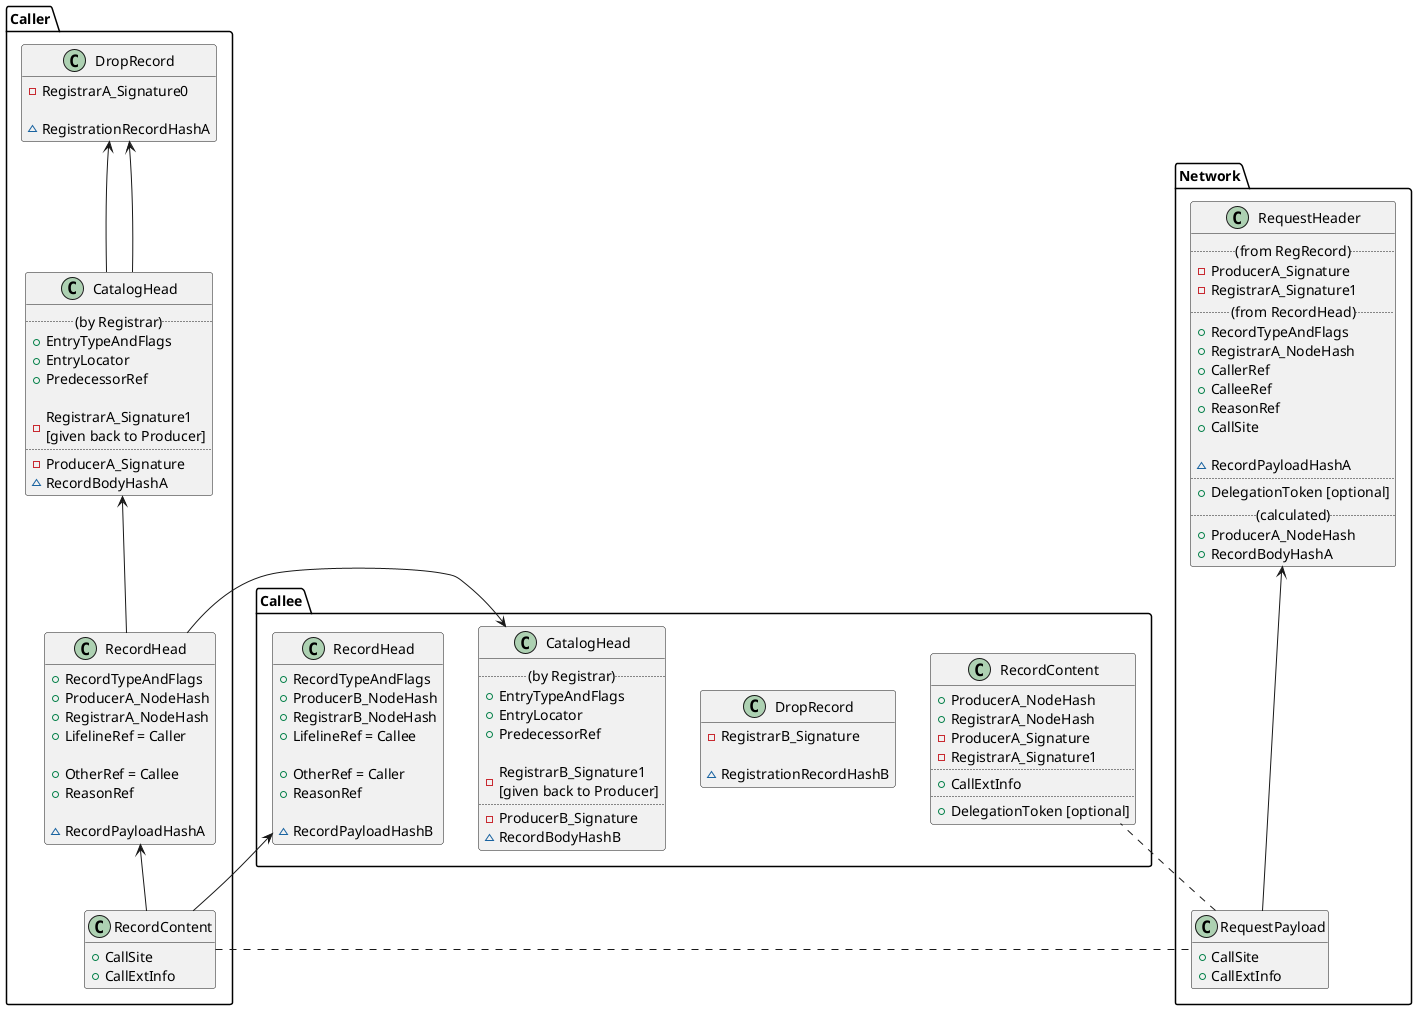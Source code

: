 @startuml

hide empty members

namespace Caller {
    DropRecord <-- CatalogHead
    class DropRecord {
        -RegistrarA_Signature0

        ~RegistrationRecordHashA
    }

    class CatalogHead {
        ..(by Registrar)..
        +EntryTypeAndFlags
        +EntryLocator
        +PredecessorRef

        -RegistrarA_Signature1\n[given back to Producer]
        ..
        -ProducerA_Signature
        ~RecordBodyHashA
    }

    CatalogHead <-- RecordHead
    class RecordHead {
        +RecordTypeAndFlags
        +ProducerA_NodeHash
        +RegistrarA_NodeHash
        +LifelineRef = Caller

        +OtherRef = Callee
        +ReasonRef

        ~RecordPayloadHashA
    }

    RecordHead <-- RecordContent
    class RecordContent {
        +CallSite
        +CallExtInfo
    }
}

namespace Network {
    class RequestHeader
    RequestHeader <--- RequestPayload
    class RequestHeader {
        ..(from RegRecord)..
        -ProducerA_Signature
        -RegistrarA_Signature1
        ..(from RecordHead)..
        +RecordTypeAndFlags
        +RegistrarA_NodeHash
        +CallerRef
        +CalleeRef
        +ReasonRef
        +CallSite

        ~RecordPayloadHashA
        ..
        +DelegationToken [optional]
        ..(calculated)..
        +ProducerA_NodeHash
        +RecordBodyHashA
    }

    Caller.RecordContent . RequestPayload

    class RequestPayload {
        +CallSite
        +CallExtInfo
    }
}

namespace Callee {
    DropRecord <-- CatalogHead
    class DropRecord {
        -RegistrarB_Signature

        ~RegistrationRecordHashB
    }

    class CatalogHead {
        ..(by Registrar)..
        +EntryTypeAndFlags
        +EntryLocator
        +PredecessorRef

        -RegistrarB_Signature1\n[given back to Producer]
        ..
        -ProducerB_Signature
        ~RecordBodyHashB
    }

    CatalogHead <-- RecordHead
    class RecordHead {
        +RecordTypeAndFlags
        +ProducerB_NodeHash
        +RegistrarB_NodeHash
        +LifelineRef = Callee

        +OtherRef = Caller
        +ReasonRef

        ~RecordPayloadHashB
    }

    RecordHead <-- RecordContent
    class RecordContent {
        +ProducerA_NodeHash
        +RegistrarA_NodeHash
        -ProducerA_Signature
        -RegistrarA_Signature1
        ..
        +CallExtInfo
        ..
        +DelegationToken [optional]
    }

    Network.RequestPayload . RecordContent
}

@enduml
